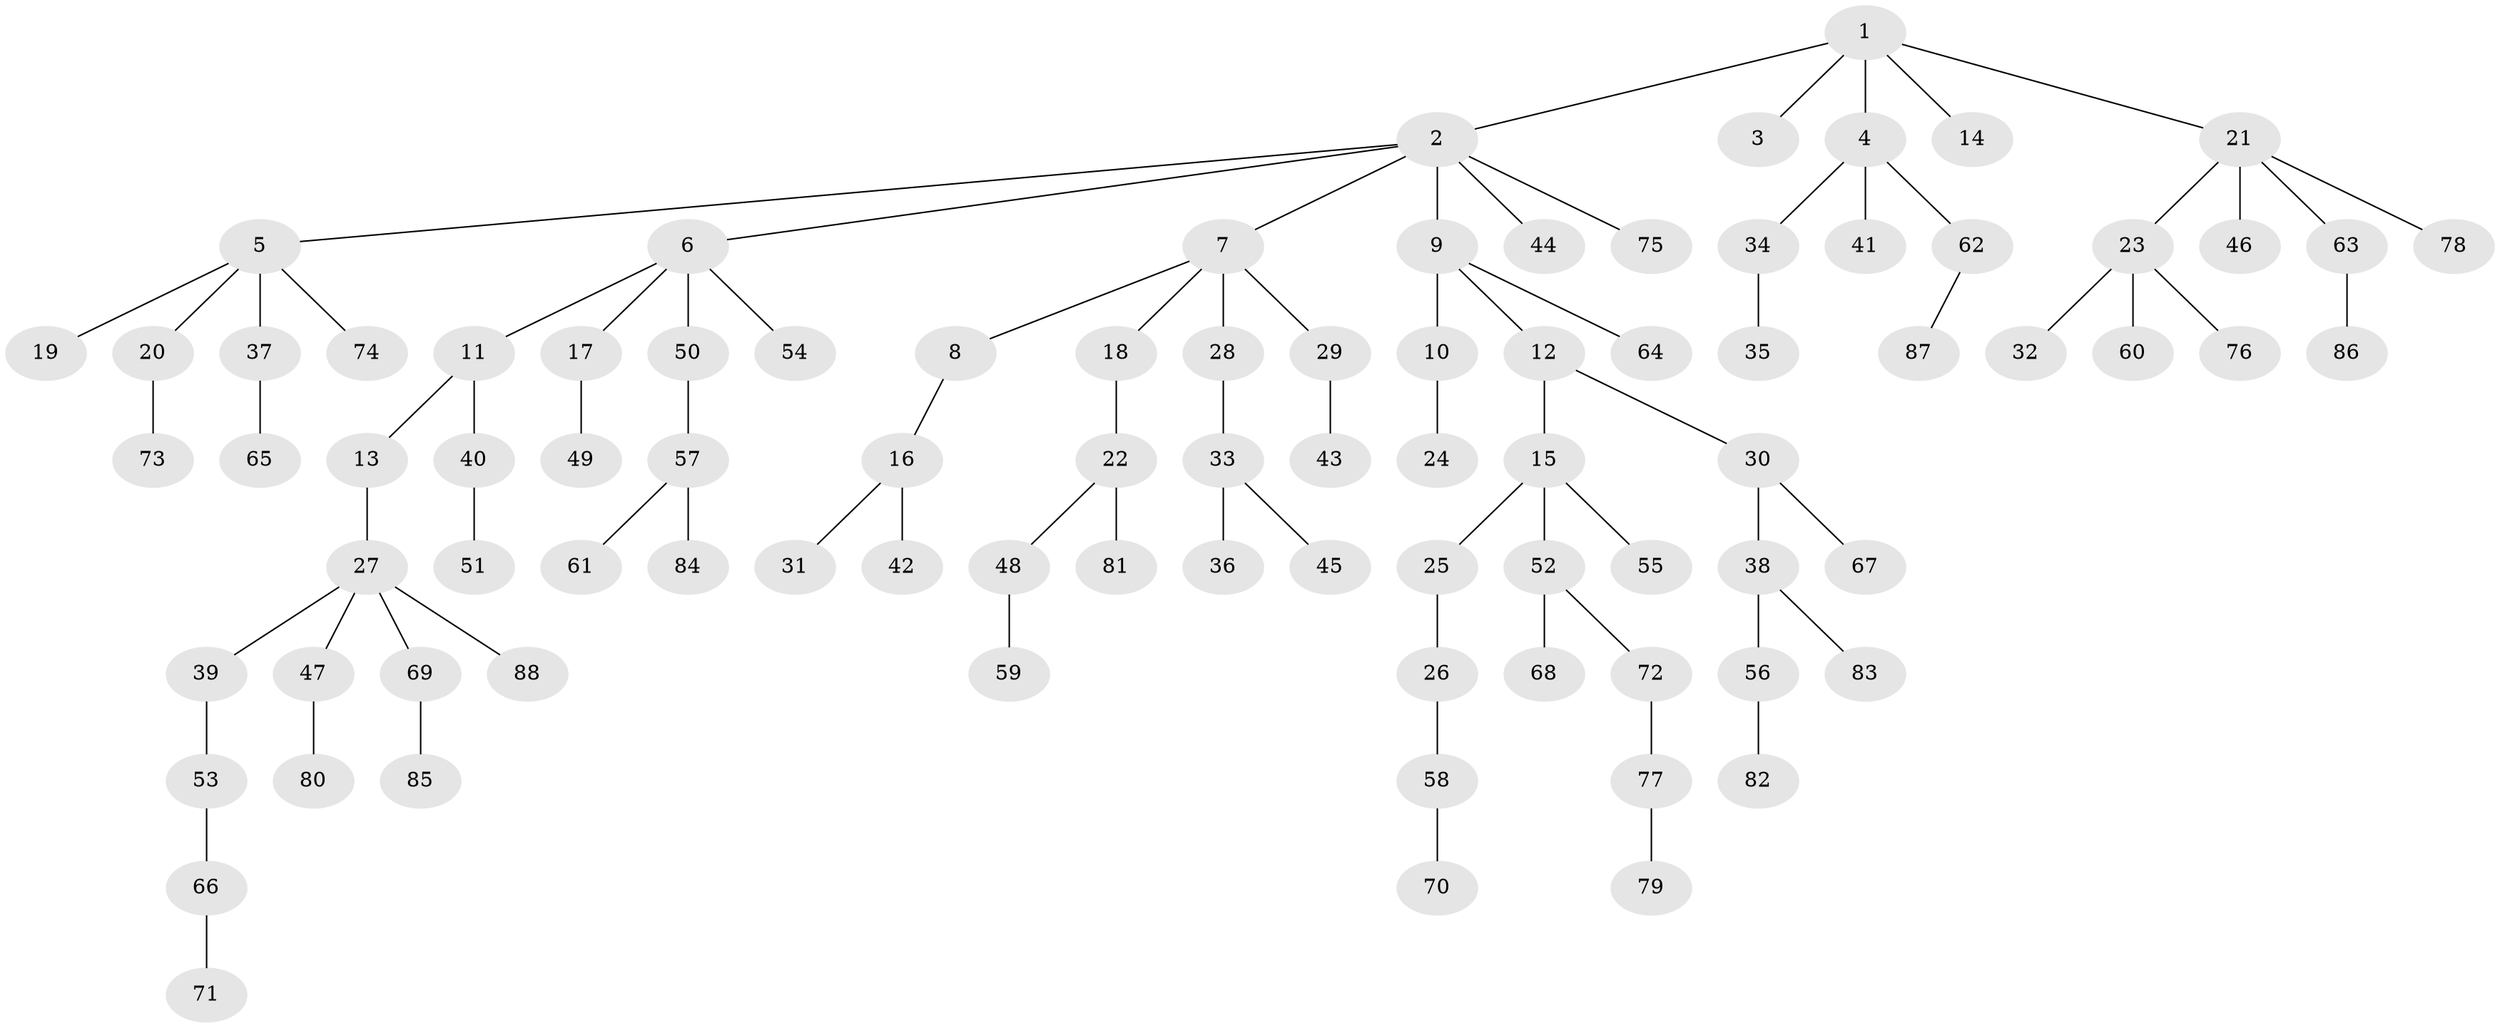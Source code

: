 // coarse degree distribution, {10: 0.017543859649122806, 1: 0.6140350877192983, 3: 0.14035087719298245, 4: 0.07017543859649122, 5: 0.05263157894736842, 2: 0.10526315789473684}
// Generated by graph-tools (version 1.1) at 2025/24/03/03/25 07:24:07]
// undirected, 88 vertices, 87 edges
graph export_dot {
graph [start="1"]
  node [color=gray90,style=filled];
  1;
  2;
  3;
  4;
  5;
  6;
  7;
  8;
  9;
  10;
  11;
  12;
  13;
  14;
  15;
  16;
  17;
  18;
  19;
  20;
  21;
  22;
  23;
  24;
  25;
  26;
  27;
  28;
  29;
  30;
  31;
  32;
  33;
  34;
  35;
  36;
  37;
  38;
  39;
  40;
  41;
  42;
  43;
  44;
  45;
  46;
  47;
  48;
  49;
  50;
  51;
  52;
  53;
  54;
  55;
  56;
  57;
  58;
  59;
  60;
  61;
  62;
  63;
  64;
  65;
  66;
  67;
  68;
  69;
  70;
  71;
  72;
  73;
  74;
  75;
  76;
  77;
  78;
  79;
  80;
  81;
  82;
  83;
  84;
  85;
  86;
  87;
  88;
  1 -- 2;
  1 -- 3;
  1 -- 4;
  1 -- 14;
  1 -- 21;
  2 -- 5;
  2 -- 6;
  2 -- 7;
  2 -- 9;
  2 -- 44;
  2 -- 75;
  4 -- 34;
  4 -- 41;
  4 -- 62;
  5 -- 19;
  5 -- 20;
  5 -- 37;
  5 -- 74;
  6 -- 11;
  6 -- 17;
  6 -- 50;
  6 -- 54;
  7 -- 8;
  7 -- 18;
  7 -- 28;
  7 -- 29;
  8 -- 16;
  9 -- 10;
  9 -- 12;
  9 -- 64;
  10 -- 24;
  11 -- 13;
  11 -- 40;
  12 -- 15;
  12 -- 30;
  13 -- 27;
  15 -- 25;
  15 -- 52;
  15 -- 55;
  16 -- 31;
  16 -- 42;
  17 -- 49;
  18 -- 22;
  20 -- 73;
  21 -- 23;
  21 -- 46;
  21 -- 63;
  21 -- 78;
  22 -- 48;
  22 -- 81;
  23 -- 32;
  23 -- 60;
  23 -- 76;
  25 -- 26;
  26 -- 58;
  27 -- 39;
  27 -- 47;
  27 -- 69;
  27 -- 88;
  28 -- 33;
  29 -- 43;
  30 -- 38;
  30 -- 67;
  33 -- 36;
  33 -- 45;
  34 -- 35;
  37 -- 65;
  38 -- 56;
  38 -- 83;
  39 -- 53;
  40 -- 51;
  47 -- 80;
  48 -- 59;
  50 -- 57;
  52 -- 68;
  52 -- 72;
  53 -- 66;
  56 -- 82;
  57 -- 61;
  57 -- 84;
  58 -- 70;
  62 -- 87;
  63 -- 86;
  66 -- 71;
  69 -- 85;
  72 -- 77;
  77 -- 79;
}
